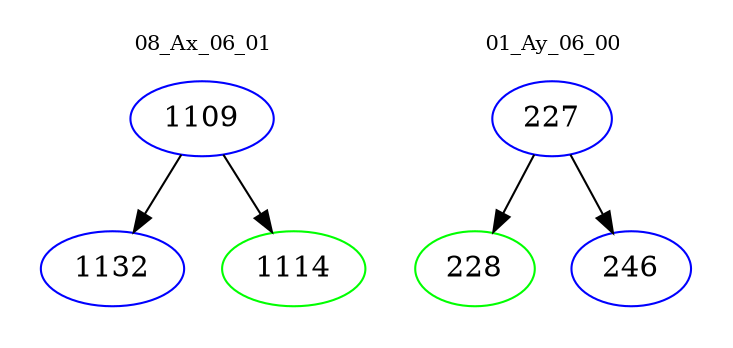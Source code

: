 digraph{
subgraph cluster_0 {
color = white
label = "08_Ax_06_01";
fontsize=10;
T0_1109 [label="1109", color="blue"]
T0_1109 -> T0_1132 [color="black"]
T0_1132 [label="1132", color="blue"]
T0_1109 -> T0_1114 [color="black"]
T0_1114 [label="1114", color="green"]
}
subgraph cluster_1 {
color = white
label = "01_Ay_06_00";
fontsize=10;
T1_227 [label="227", color="blue"]
T1_227 -> T1_228 [color="black"]
T1_228 [label="228", color="green"]
T1_227 -> T1_246 [color="black"]
T1_246 [label="246", color="blue"]
}
}
